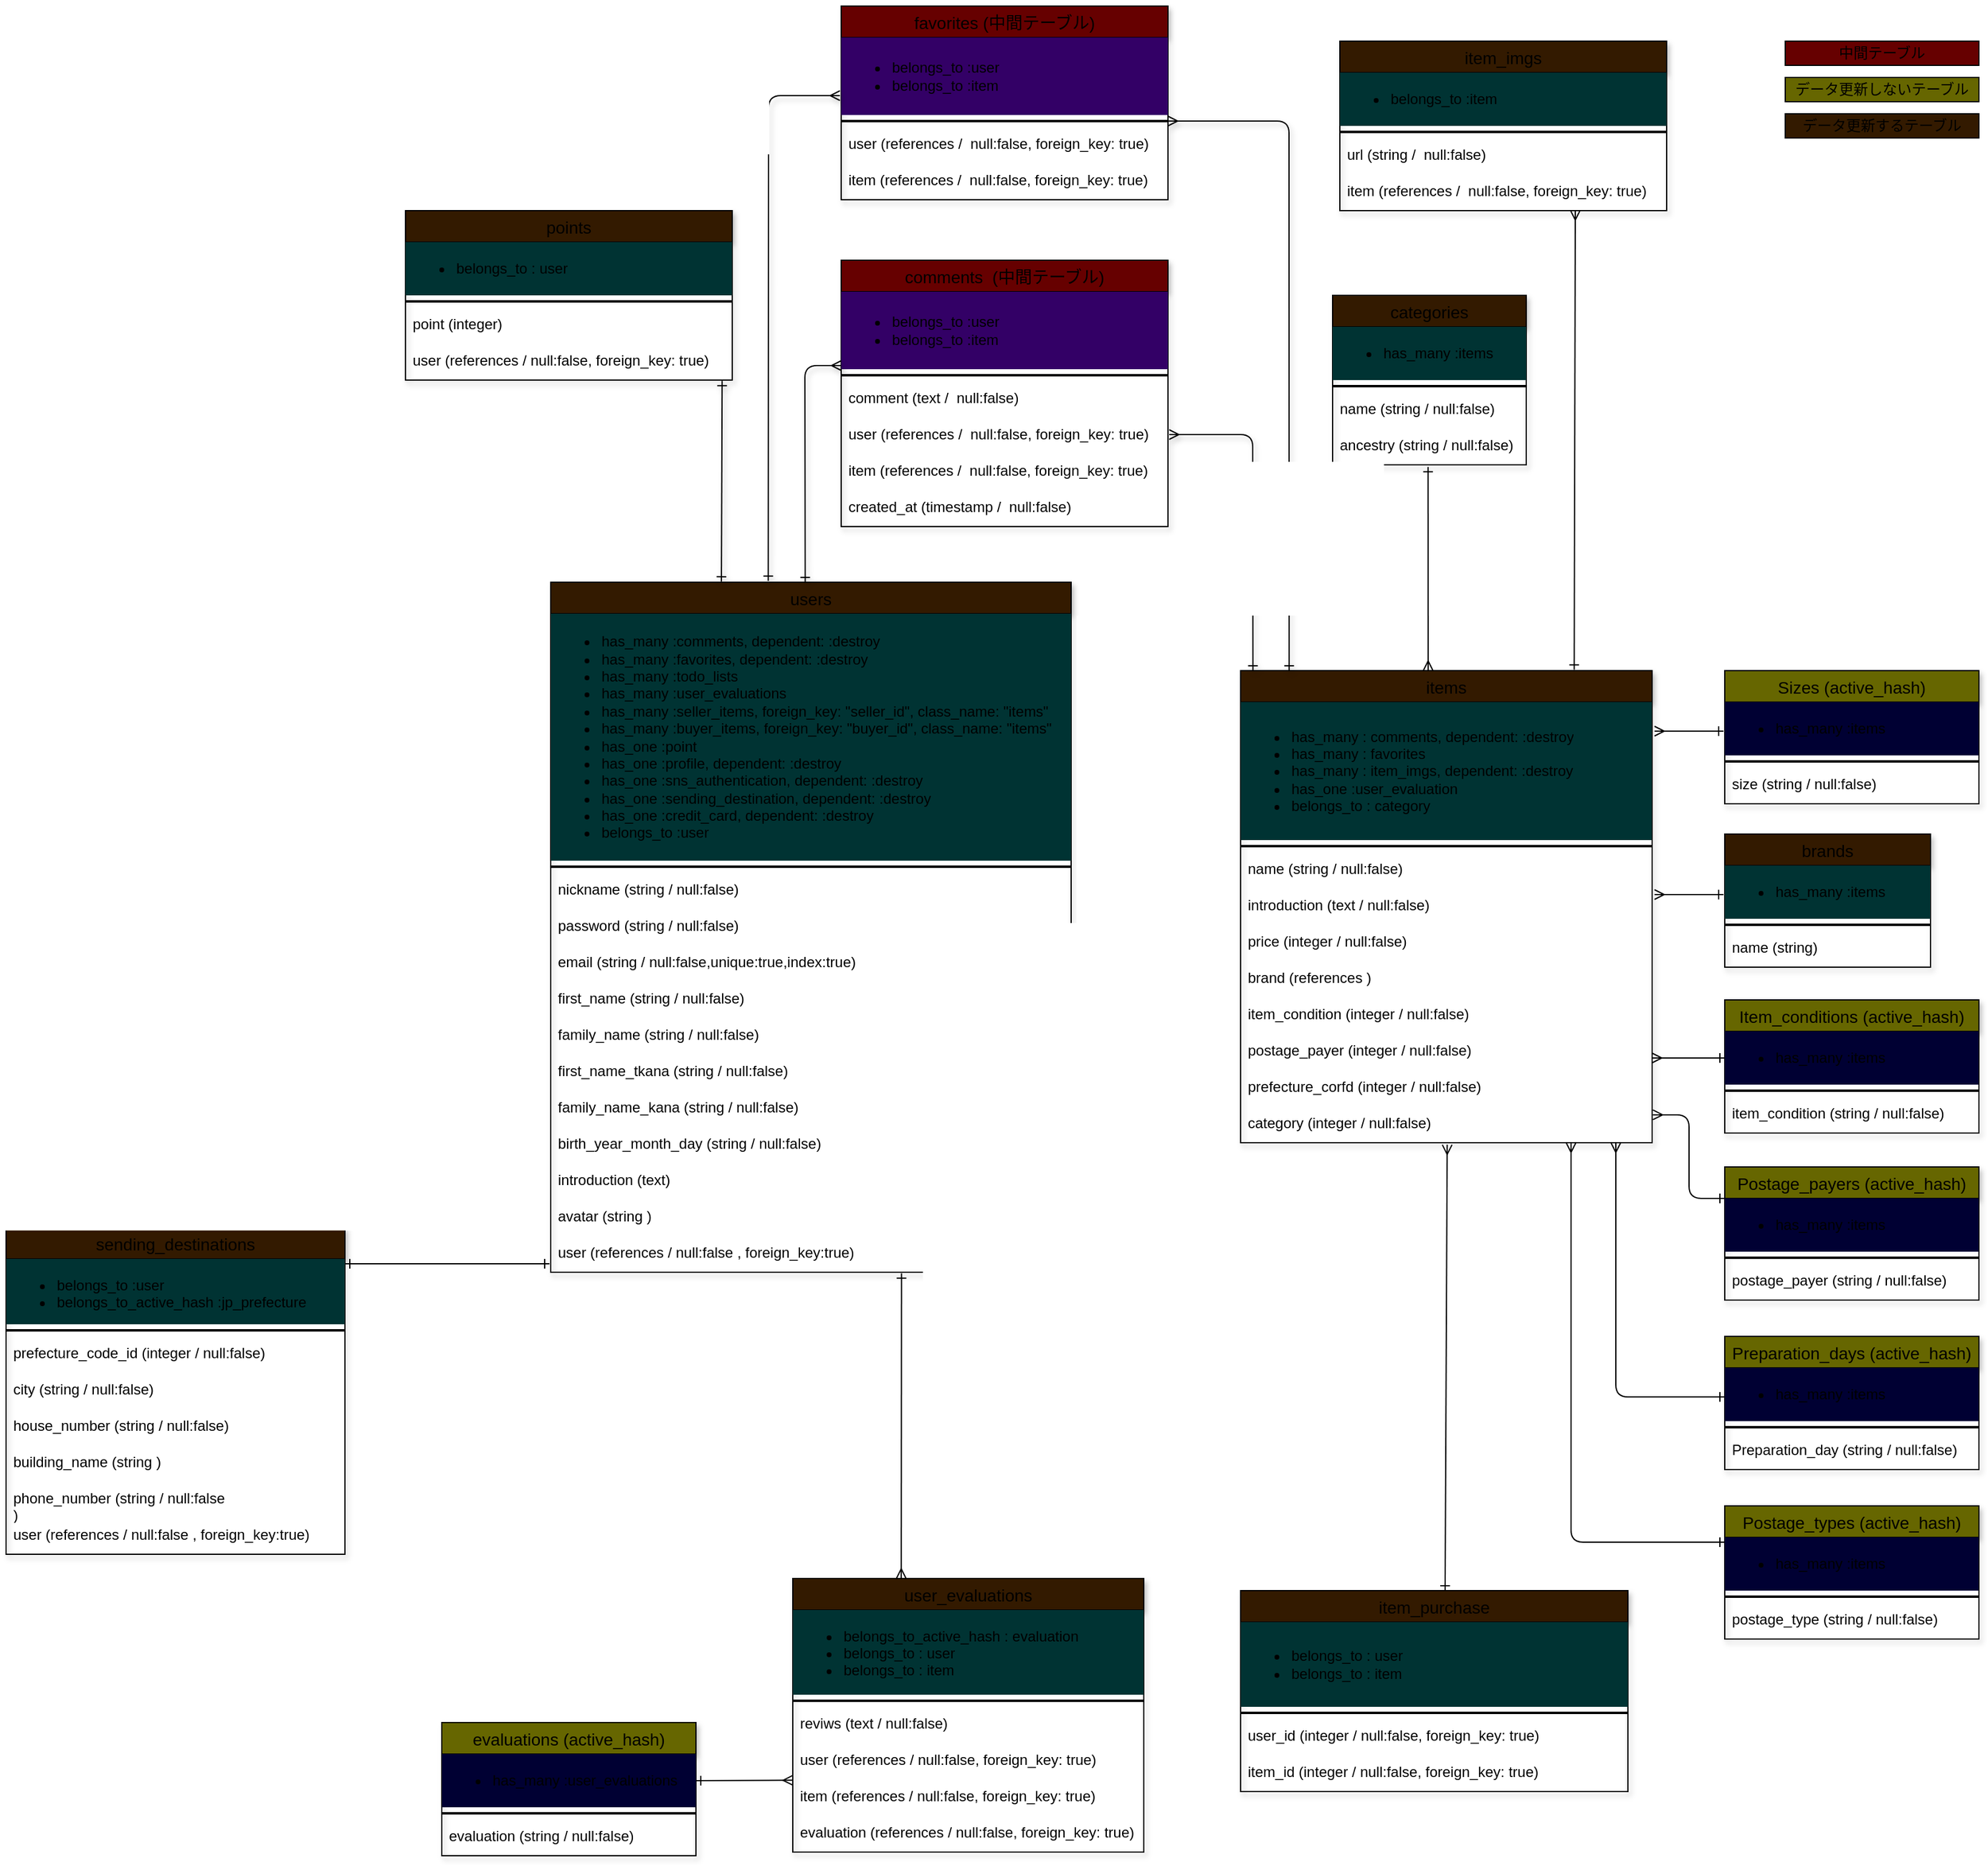 <mxfile version="13.6.5">
    <diagram id="ypBz1c1ffzM5y-je0Srr" name="ページ1">
        <mxGraphModel dx="1359" dy="3010" grid="1" gridSize="10" guides="1" tooltips="1" connect="1" arrows="0" fold="1" page="1" pageScale="1" pageWidth="827" pageHeight="1169" math="0" shadow="0">
            <root>
                <mxCell id="0"/>
                <mxCell id="1" parent="0"/>
                <mxCell id="211" value="items" style="swimlane;fontStyle=0;childLayout=stackLayout;horizontal=1;startSize=26;horizontalStack=0;resizeParent=1;resizeParentMax=0;resizeLast=0;collapsible=1;marginBottom=0;align=center;fontSize=14;shadow=1;fillColor=#331A00;" parent="1" vertex="1">
                    <mxGeometry x="200" y="-990" width="340" height="390" as="geometry">
                        <mxRectangle x="170" y="130" width="50" height="26" as="alternateBounds"/>
                    </mxGeometry>
                </mxCell>
                <mxCell id="212" value="&lt;ul&gt;&lt;li style=&quot;box-sizing: inherit ; margin: 0px ; padding-top: 0px ; padding-bottom: 0px&quot;&gt;has_many : comments, dependent: :destroy&lt;/li&gt;&lt;li style=&quot;box-sizing: inherit ; margin: 0px ; padding-top: 0px ; padding-bottom: 0px&quot;&gt;has_many : favorites&lt;/li&gt;&lt;li style=&quot;box-sizing: inherit ; margin: 0px ; padding-top: 0px ; padding-bottom: 0px&quot;&gt;has_many : item_imgs, dependent: :destroy&lt;/li&gt;&lt;li style=&quot;box-sizing: inherit ; margin: 0px ; padding-top: 0px ; padding-bottom: 0px&quot;&gt;has_one :user_evaluation&lt;/li&gt;&lt;li style=&quot;box-sizing: inherit ; margin: 0px ; padding-top: 0px ; padding-bottom: 0px&quot;&gt;belongs_to : category&lt;/li&gt;&lt;/ul&gt;" style="text;strokeColor=none;fillColor=#003333;html=1;whiteSpace=wrap;verticalAlign=middle;overflow=hidden;" parent="211" vertex="1">
                    <mxGeometry y="26" width="340" height="114" as="geometry"/>
                </mxCell>
                <mxCell id="213" value="" style="line;strokeWidth=2;html=1;" parent="211" vertex="1">
                    <mxGeometry y="140" width="340" height="10" as="geometry"/>
                </mxCell>
                <mxCell id="214" value="name (string / null:false)" style="text;strokeColor=none;fillColor=none;spacingLeft=4;spacingRight=4;overflow=hidden;rotatable=0;points=[[0,0.5],[1,0.5]];portConstraint=eastwest;fontSize=12;" parent="211" vertex="1">
                    <mxGeometry y="150" width="340" height="30" as="geometry"/>
                </mxCell>
                <mxCell id="215" value="introduction (text / null:false)" style="text;strokeColor=none;fillColor=none;spacingLeft=4;spacingRight=4;overflow=hidden;rotatable=0;points=[[0,0.5],[1,0.5]];portConstraint=eastwest;fontSize=12;" parent="211" vertex="1">
                    <mxGeometry y="180" width="340" height="30" as="geometry"/>
                </mxCell>
                <mxCell id="216" value="price (integer / null:false)" style="text;strokeColor=none;fillColor=none;spacingLeft=4;spacingRight=4;overflow=hidden;rotatable=0;points=[[0,0.5],[1,0.5]];portConstraint=eastwest;fontSize=12;" parent="211" vertex="1">
                    <mxGeometry y="210" width="340" height="30" as="geometry"/>
                </mxCell>
                <mxCell id="217" value="brand (references )" style="text;strokeColor=none;fillColor=none;spacingLeft=4;spacingRight=4;overflow=hidden;rotatable=0;points=[[0,0.5],[1,0.5]];portConstraint=eastwest;fontSize=12;" parent="211" vertex="1">
                    <mxGeometry y="240" width="340" height="30" as="geometry"/>
                </mxCell>
                <mxCell id="218" value="item_condition (integer / null:false)" style="text;strokeColor=none;fillColor=none;spacingLeft=4;spacingRight=4;overflow=hidden;rotatable=0;points=[[0,0.5],[1,0.5]];portConstraint=eastwest;fontSize=12;" parent="211" vertex="1">
                    <mxGeometry y="270" width="340" height="30" as="geometry"/>
                </mxCell>
                <mxCell id="219" style="edgeStyle=orthogonalEdgeStyle;rounded=0;orthogonalLoop=1;jettySize=auto;html=1;exitX=0.5;exitY=1;exitDx=0;exitDy=0;" parent="211" source="212" target="212" edge="1">
                    <mxGeometry relative="1" as="geometry"/>
                </mxCell>
                <mxCell id="220" value="postage_payer (integer / null:false)" style="text;strokeColor=none;fillColor=none;spacingLeft=4;spacingRight=4;overflow=hidden;rotatable=0;points=[[0,0.5],[1,0.5]];portConstraint=eastwest;fontSize=12;" parent="211" vertex="1">
                    <mxGeometry y="300" width="340" height="30" as="geometry"/>
                </mxCell>
                <mxCell id="221" value="prefecture_corfd (integer / null:false)" style="text;strokeColor=none;fillColor=none;spacingLeft=4;spacingRight=4;overflow=hidden;rotatable=0;points=[[0,0.5],[1,0.5]];portConstraint=eastwest;fontSize=12;" parent="211" vertex="1">
                    <mxGeometry y="330" width="340" height="30" as="geometry"/>
                </mxCell>
                <mxCell id="228" value="category (integer / null:false)" style="text;strokeColor=none;fillColor=none;spacingLeft=4;spacingRight=4;overflow=hidden;rotatable=0;points=[[0,0.5],[1,0.5]];portConstraint=eastwest;fontSize=12;" parent="211" vertex="1">
                    <mxGeometry y="360" width="340" height="30" as="geometry"/>
                </mxCell>
                <mxCell id="125" value="users" style="swimlane;fontStyle=0;childLayout=stackLayout;horizontal=1;startSize=26;horizontalStack=0;resizeParent=1;resizeParentMax=0;resizeLast=0;collapsible=1;marginBottom=0;align=center;fontSize=14;shadow=1;fillColor=#331A00;" parent="1" vertex="1">
                    <mxGeometry x="-370" y="-1063" width="430" height="570" as="geometry">
                        <mxRectangle x="170" y="130" width="50" height="26" as="alternateBounds"/>
                    </mxGeometry>
                </mxCell>
                <mxCell id="126" value="&lt;ul&gt;&lt;li style=&quot;box-sizing: inherit ; margin: 0px ; padding-top: 0px ; padding-bottom: 0px&quot;&gt;has_many :comments, dependent: :destroy&lt;/li&gt;&lt;li style=&quot;box-sizing: inherit ; margin: 0px ; padding-top: 0px ; padding-bottom: 0px&quot;&gt;has_many :favorites, dependent: :destroy&lt;/li&gt;&lt;li style=&quot;box-sizing: inherit ; margin: 0px ; padding-top: 0px ; padding-bottom: 0px&quot;&gt;has_many :todo_lists&lt;/li&gt;&lt;li style=&quot;box-sizing: inherit ; margin: 0px ; padding-top: 0px ; padding-bottom: 0px&quot;&gt;has_many :user_evaluations&lt;/li&gt;&lt;li style=&quot;box-sizing: inherit ; margin: 0px ; padding-top: 0px ; padding-bottom: 0px&quot;&gt;has_many :seller_items, foreign_key: &quot;seller_id&quot;, class_name: &quot;items&quot;&lt;/li&gt;&lt;li style=&quot;box-sizing: inherit ; margin: 0px ; padding-top: 0px ; padding-bottom: 0px&quot;&gt;has_many :buyer_items, foreign_key: &quot;buyer_id&quot;, class_name: &quot;items&quot;&lt;/li&gt;&lt;li style=&quot;box-sizing: inherit ; margin: 0px ; padding-top: 0px ; padding-bottom: 0px&quot;&gt;has_one :point&lt;/li&gt;&lt;li style=&quot;box-sizing: inherit ; margin: 0px ; padding-top: 0px ; padding-bottom: 0px&quot;&gt;has_one :profile, dependent: :destroy&lt;/li&gt;&lt;li style=&quot;box-sizing: inherit ; margin: 0px ; padding-top: 0px ; padding-bottom: 0px&quot;&gt;has_one :sns_authentication, dependent: :destroy&lt;/li&gt;&lt;li style=&quot;box-sizing: inherit ; margin: 0px ; padding-top: 0px ; padding-bottom: 0px&quot;&gt;has_one :sending_destination, dependent: :destroy&lt;/li&gt;&lt;li style=&quot;box-sizing: inherit ; margin: 0px ; padding-top: 0px ; padding-bottom: 0px&quot;&gt;has_one :credit_card, dependent: :destroy&lt;/li&gt;&lt;li style=&quot;padding-top: 0px ; padding-bottom: 0px ; box-sizing: inherit ; margin: 0px&quot;&gt;belongs_to :user&lt;/li&gt;&lt;/ul&gt;" style="text;strokeColor=none;fillColor=#003333;html=1;whiteSpace=wrap;verticalAlign=middle;overflow=hidden;" parent="125" vertex="1">
                    <mxGeometry y="26" width="430" height="204" as="geometry"/>
                </mxCell>
                <mxCell id="127" value="" style="line;strokeWidth=2;html=1;" parent="125" vertex="1">
                    <mxGeometry y="230" width="430" height="10" as="geometry"/>
                </mxCell>
                <mxCell id="128" value="nickname (string / null:false)" style="text;strokeColor=none;fillColor=none;spacingLeft=4;spacingRight=4;overflow=hidden;rotatable=0;points=[[0,0.5],[1,0.5]];portConstraint=eastwest;fontSize=12;" parent="125" vertex="1">
                    <mxGeometry y="240" width="430" height="30" as="geometry"/>
                </mxCell>
                <mxCell id="129" value="password (string / null:false)" style="text;strokeColor=none;fillColor=none;spacingLeft=4;spacingRight=4;overflow=hidden;rotatable=0;points=[[0,0.5],[1,0.5]];portConstraint=eastwest;fontSize=12;" parent="125" vertex="1">
                    <mxGeometry y="270" width="430" height="30" as="geometry"/>
                </mxCell>
                <mxCell id="130" value="email (string / null:false,unique:true,index:true)" style="text;strokeColor=none;fillColor=none;spacingLeft=4;spacingRight=4;overflow=hidden;rotatable=0;points=[[0,0.5],[1,0.5]];portConstraint=eastwest;fontSize=12;" parent="125" vertex="1">
                    <mxGeometry y="300" width="430" height="30" as="geometry"/>
                </mxCell>
                <mxCell id="138" style="edgeStyle=orthogonalEdgeStyle;rounded=0;orthogonalLoop=1;jettySize=auto;html=1;exitX=0.5;exitY=1;exitDx=0;exitDy=0;" parent="125" source="126" target="126" edge="1">
                    <mxGeometry relative="1" as="geometry"/>
                </mxCell>
                <mxCell id="142" value="first_name (string / null:false)" style="text;strokeColor=none;fillColor=none;spacingLeft=4;spacingRight=4;overflow=hidden;rotatable=0;points=[[0,0.5],[1,0.5]];portConstraint=eastwest;fontSize=12;" parent="125" vertex="1">
                    <mxGeometry y="330" width="430" height="30" as="geometry"/>
                </mxCell>
                <mxCell id="143" value="family_name (string / null:false)" style="text;strokeColor=none;fillColor=none;spacingLeft=4;spacingRight=4;overflow=hidden;rotatable=0;points=[[0,0.5],[1,0.5]];portConstraint=eastwest;fontSize=12;" parent="125" vertex="1">
                    <mxGeometry y="360" width="430" height="30" as="geometry"/>
                </mxCell>
                <mxCell id="173" value="first_name_tkana (string / null:false)" style="text;strokeColor=none;fillColor=none;spacingLeft=4;spacingRight=4;overflow=hidden;rotatable=0;points=[[0,0.5],[1,0.5]];portConstraint=eastwest;fontSize=12;" parent="125" vertex="1">
                    <mxGeometry y="390" width="430" height="30" as="geometry"/>
                </mxCell>
                <mxCell id="174" value="family_name_kana (string / null:false)" style="text;strokeColor=none;fillColor=none;spacingLeft=4;spacingRight=4;overflow=hidden;rotatable=0;points=[[0,0.5],[1,0.5]];portConstraint=eastwest;fontSize=12;" parent="125" vertex="1">
                    <mxGeometry y="420" width="430" height="30" as="geometry"/>
                </mxCell>
                <mxCell id="144" value="birth_year_month_day (string / null:false)" style="text;strokeColor=none;fillColor=none;spacingLeft=4;spacingRight=4;overflow=hidden;rotatable=0;points=[[0,0.5],[1,0.5]];portConstraint=eastwest;fontSize=12;" parent="125" vertex="1">
                    <mxGeometry y="450" width="430" height="30" as="geometry"/>
                </mxCell>
                <mxCell id="148" value="introduction (text)" style="text;strokeColor=none;fillColor=none;spacingLeft=4;spacingRight=4;overflow=hidden;rotatable=0;points=[[0,0.5],[1,0.5]];portConstraint=eastwest;fontSize=12;" parent="125" vertex="1">
                    <mxGeometry y="480" width="430" height="30" as="geometry"/>
                </mxCell>
                <mxCell id="149" value="avatar (string )" style="text;strokeColor=none;fillColor=none;spacingLeft=4;spacingRight=4;overflow=hidden;rotatable=0;points=[[0,0.5],[1,0.5]];portConstraint=eastwest;fontSize=12;" parent="125" vertex="1">
                    <mxGeometry y="510" width="430" height="30" as="geometry"/>
                </mxCell>
                <mxCell id="150" value="user (references / null:false , foreign_key:true)" style="text;strokeColor=none;fillColor=none;spacingLeft=4;spacingRight=4;overflow=hidden;rotatable=0;points=[[0,0.5],[1,0.5]];portConstraint=eastwest;fontSize=12;" parent="125" vertex="1">
                    <mxGeometry y="540" width="430" height="30" as="geometry"/>
                </mxCell>
                <mxCell id="320" value="中間テーブル" style="whiteSpace=wrap;html=1;align=center;fillColor=#660000;" parent="1" vertex="1">
                    <mxGeometry x="650" y="-1510" width="160" height="20" as="geometry"/>
                </mxCell>
                <mxCell id="321" value="データ更新しないテーブル" style="whiteSpace=wrap;html=1;align=center;fillColor=#666600;" parent="1" vertex="1">
                    <mxGeometry x="650" y="-1480" width="160" height="20" as="geometry"/>
                </mxCell>
                <mxCell id="322" value="データ更新するテーブル" style="whiteSpace=wrap;html=1;align=center;fillColor=#331A00;" parent="1" vertex="1">
                    <mxGeometry x="650" y="-1450" width="160" height="20" as="geometry"/>
                </mxCell>
                <mxCell id="283" value="Sizes (active_hash)" style="swimlane;fontStyle=0;childLayout=stackLayout;horizontal=1;startSize=26;horizontalStack=0;resizeParent=1;resizeParentMax=0;resizeLast=0;collapsible=1;marginBottom=0;align=center;fontSize=14;shadow=1;fillColor=#666600;" parent="1" vertex="1">
                    <mxGeometry x="600" y="-990" width="210" height="110" as="geometry">
                        <mxRectangle x="170" y="130" width="50" height="26" as="alternateBounds"/>
                    </mxGeometry>
                </mxCell>
                <mxCell id="284" value="&lt;ul&gt;&lt;li style=&quot;box-sizing: inherit ; margin: 0px ; padding-top: 0px ; padding-bottom: 0px&quot;&gt;has_many :items&lt;/li&gt;&lt;/ul&gt;" style="text;strokeColor=none;fillColor=#000033;html=1;whiteSpace=wrap;verticalAlign=middle;overflow=hidden;" parent="283" vertex="1">
                    <mxGeometry y="26" width="210" height="44" as="geometry"/>
                </mxCell>
                <mxCell id="285" value="" style="line;strokeWidth=2;html=1;" parent="283" vertex="1">
                    <mxGeometry y="70" width="210" height="10" as="geometry"/>
                </mxCell>
                <mxCell id="286" value="size (string / null:false)" style="text;strokeColor=none;fillColor=none;spacingLeft=4;spacingRight=4;overflow=hidden;rotatable=0;points=[[0,0.5],[1,0.5]];portConstraint=eastwest;fontSize=12;" parent="283" vertex="1">
                    <mxGeometry y="80" width="210" height="30" as="geometry"/>
                </mxCell>
                <mxCell id="287" style="edgeStyle=orthogonalEdgeStyle;rounded=0;orthogonalLoop=1;jettySize=auto;html=1;exitX=0.5;exitY=1;exitDx=0;exitDy=0;" parent="283" source="284" target="284" edge="1">
                    <mxGeometry relative="1" as="geometry"/>
                </mxCell>
                <mxCell id="233" value="brands" style="swimlane;fontStyle=0;childLayout=stackLayout;horizontal=1;startSize=26;horizontalStack=0;resizeParent=1;resizeParentMax=0;resizeLast=0;collapsible=1;marginBottom=0;align=center;fontSize=14;shadow=1;fillColor=#331A00;" parent="1" vertex="1">
                    <mxGeometry x="600" y="-855" width="170" height="110" as="geometry">
                        <mxRectangle x="170" y="130" width="50" height="26" as="alternateBounds"/>
                    </mxGeometry>
                </mxCell>
                <mxCell id="234" value="&lt;ul&gt;&lt;li style=&quot;box-sizing: inherit ; margin: 0px ; padding-top: 0px ; padding-bottom: 0px&quot;&gt;has_many :items&lt;/li&gt;&lt;/ul&gt;" style="text;strokeColor=none;fillColor=#003333;html=1;whiteSpace=wrap;verticalAlign=middle;overflow=hidden;" parent="233" vertex="1">
                    <mxGeometry y="26" width="170" height="44" as="geometry"/>
                </mxCell>
                <mxCell id="235" value="" style="line;strokeWidth=2;html=1;" parent="233" vertex="1">
                    <mxGeometry y="70" width="170" height="10" as="geometry"/>
                </mxCell>
                <mxCell id="236" value="name (string)" style="text;strokeColor=none;fillColor=none;spacingLeft=4;spacingRight=4;overflow=hidden;rotatable=0;points=[[0,0.5],[1,0.5]];portConstraint=eastwest;fontSize=12;" parent="233" vertex="1">
                    <mxGeometry y="80" width="170" height="30" as="geometry"/>
                </mxCell>
                <mxCell id="237" style="edgeStyle=orthogonalEdgeStyle;rounded=0;orthogonalLoop=1;jettySize=auto;html=1;exitX=0.5;exitY=1;exitDx=0;exitDy=0;" parent="233" source="234" target="234" edge="1">
                    <mxGeometry relative="1" as="geometry"/>
                </mxCell>
                <mxCell id="288" value="Item_conditions (active_hash)" style="swimlane;fontStyle=0;childLayout=stackLayout;horizontal=1;startSize=26;horizontalStack=0;resizeParent=1;resizeParentMax=0;resizeLast=0;collapsible=1;marginBottom=0;align=center;fontSize=14;shadow=1;fillColor=#666600;" parent="1" vertex="1">
                    <mxGeometry x="600" y="-718" width="210" height="110" as="geometry">
                        <mxRectangle x="170" y="130" width="50" height="26" as="alternateBounds"/>
                    </mxGeometry>
                </mxCell>
                <mxCell id="289" value="&lt;ul&gt;&lt;li style=&quot;box-sizing: inherit ; margin: 0px ; padding-top: 0px ; padding-bottom: 0px&quot;&gt;has_many :items&lt;/li&gt;&lt;/ul&gt;" style="text;strokeColor=none;fillColor=#000033;html=1;whiteSpace=wrap;verticalAlign=middle;overflow=hidden;" parent="288" vertex="1">
                    <mxGeometry y="26" width="210" height="44" as="geometry"/>
                </mxCell>
                <mxCell id="290" value="" style="line;strokeWidth=2;html=1;" parent="288" vertex="1">
                    <mxGeometry y="70" width="210" height="10" as="geometry"/>
                </mxCell>
                <mxCell id="291" value="item_condition (string / null:false)" style="text;strokeColor=none;fillColor=none;spacingLeft=4;spacingRight=4;overflow=hidden;rotatable=0;points=[[0,0.5],[1,0.5]];portConstraint=eastwest;fontSize=12;" parent="288" vertex="1">
                    <mxGeometry y="80" width="210" height="30" as="geometry"/>
                </mxCell>
                <mxCell id="292" style="edgeStyle=orthogonalEdgeStyle;rounded=0;orthogonalLoop=1;jettySize=auto;html=1;exitX=0.5;exitY=1;exitDx=0;exitDy=0;" parent="288" source="289" target="289" edge="1">
                    <mxGeometry relative="1" as="geometry"/>
                </mxCell>
                <mxCell id="293" value="Postage_payers (active_hash)" style="swimlane;fontStyle=0;childLayout=stackLayout;horizontal=1;startSize=26;horizontalStack=0;resizeParent=1;resizeParentMax=0;resizeLast=0;collapsible=1;marginBottom=0;align=center;fontSize=14;shadow=1;fillColor=#666600;" parent="1" vertex="1">
                    <mxGeometry x="600" y="-580" width="210" height="110" as="geometry">
                        <mxRectangle x="170" y="130" width="50" height="26" as="alternateBounds"/>
                    </mxGeometry>
                </mxCell>
                <mxCell id="294" value="&lt;ul&gt;&lt;li style=&quot;box-sizing: inherit ; margin: 0px ; padding-top: 0px ; padding-bottom: 0px&quot;&gt;has_many :items&lt;/li&gt;&lt;/ul&gt;" style="text;strokeColor=none;fillColor=#000033;html=1;whiteSpace=wrap;verticalAlign=middle;overflow=hidden;" parent="293" vertex="1">
                    <mxGeometry y="26" width="210" height="44" as="geometry"/>
                </mxCell>
                <mxCell id="295" value="" style="line;strokeWidth=2;html=1;" parent="293" vertex="1">
                    <mxGeometry y="70" width="210" height="10" as="geometry"/>
                </mxCell>
                <mxCell id="296" value="postage_payer (string / null:false)" style="text;strokeColor=none;fillColor=none;spacingLeft=4;spacingRight=4;overflow=hidden;rotatable=0;points=[[0,0.5],[1,0.5]];portConstraint=eastwest;fontSize=12;" parent="293" vertex="1">
                    <mxGeometry y="80" width="210" height="30" as="geometry"/>
                </mxCell>
                <mxCell id="297" style="edgeStyle=orthogonalEdgeStyle;rounded=0;orthogonalLoop=1;jettySize=auto;html=1;exitX=0.5;exitY=1;exitDx=0;exitDy=0;" parent="293" source="294" target="294" edge="1">
                    <mxGeometry relative="1" as="geometry"/>
                </mxCell>
                <mxCell id="298" value="Preparation_days (active_hash)" style="swimlane;fontStyle=0;childLayout=stackLayout;horizontal=1;startSize=26;horizontalStack=0;resizeParent=1;resizeParentMax=0;resizeLast=0;collapsible=1;marginBottom=0;align=center;fontSize=14;shadow=1;fillColor=#666600;" parent="1" vertex="1">
                    <mxGeometry x="600" y="-440" width="210" height="110" as="geometry">
                        <mxRectangle x="170" y="130" width="50" height="26" as="alternateBounds"/>
                    </mxGeometry>
                </mxCell>
                <mxCell id="299" value="&lt;ul&gt;&lt;li style=&quot;box-sizing: inherit ; margin: 0px ; padding-top: 0px ; padding-bottom: 0px&quot;&gt;has_many :items&lt;/li&gt;&lt;/ul&gt;" style="text;strokeColor=none;fillColor=#000033;html=1;whiteSpace=wrap;verticalAlign=middle;overflow=hidden;" parent="298" vertex="1">
                    <mxGeometry y="26" width="210" height="44" as="geometry"/>
                </mxCell>
                <mxCell id="300" value="" style="line;strokeWidth=2;html=1;" parent="298" vertex="1">
                    <mxGeometry y="70" width="210" height="10" as="geometry"/>
                </mxCell>
                <mxCell id="301" value="Preparation_day (string / null:false)" style="text;strokeColor=none;fillColor=none;spacingLeft=4;spacingRight=4;overflow=hidden;rotatable=0;points=[[0,0.5],[1,0.5]];portConstraint=eastwest;fontSize=12;" parent="298" vertex="1">
                    <mxGeometry y="80" width="210" height="30" as="geometry"/>
                </mxCell>
                <mxCell id="302" style="edgeStyle=orthogonalEdgeStyle;rounded=0;orthogonalLoop=1;jettySize=auto;html=1;exitX=0.5;exitY=1;exitDx=0;exitDy=0;" parent="298" source="299" target="299" edge="1">
                    <mxGeometry relative="1" as="geometry"/>
                </mxCell>
                <mxCell id="323" value="Postage_types (active_hash)" style="swimlane;fontStyle=0;childLayout=stackLayout;horizontal=1;startSize=26;horizontalStack=0;resizeParent=1;resizeParentMax=0;resizeLast=0;collapsible=1;marginBottom=0;align=center;fontSize=14;shadow=1;fillColor=#666600;" parent="1" vertex="1">
                    <mxGeometry x="600" y="-300" width="210" height="110" as="geometry">
                        <mxRectangle x="170" y="130" width="50" height="26" as="alternateBounds"/>
                    </mxGeometry>
                </mxCell>
                <mxCell id="324" value="&lt;ul&gt;&lt;li style=&quot;box-sizing: inherit ; margin: 0px ; padding-top: 0px ; padding-bottom: 0px&quot;&gt;has_many :items&lt;/li&gt;&lt;/ul&gt;" style="text;strokeColor=none;fillColor=#000033;html=1;whiteSpace=wrap;verticalAlign=middle;overflow=hidden;" parent="323" vertex="1">
                    <mxGeometry y="26" width="210" height="44" as="geometry"/>
                </mxCell>
                <mxCell id="325" value="" style="line;strokeWidth=2;html=1;" parent="323" vertex="1">
                    <mxGeometry y="70" width="210" height="10" as="geometry"/>
                </mxCell>
                <mxCell id="326" value="postage_type (string / null:false)" style="text;strokeColor=none;fillColor=none;spacingLeft=4;spacingRight=4;overflow=hidden;rotatable=0;points=[[0,0.5],[1,0.5]];portConstraint=eastwest;fontSize=12;" parent="323" vertex="1">
                    <mxGeometry y="80" width="210" height="30" as="geometry"/>
                </mxCell>
                <mxCell id="327" style="edgeStyle=orthogonalEdgeStyle;rounded=0;orthogonalLoop=1;jettySize=auto;html=1;exitX=0.5;exitY=1;exitDx=0;exitDy=0;" parent="323" source="324" target="324" edge="1">
                    <mxGeometry relative="1" as="geometry"/>
                </mxCell>
                <mxCell id="239" value="item_imgs" style="swimlane;fontStyle=0;childLayout=stackLayout;horizontal=1;startSize=26;horizontalStack=0;resizeParent=1;resizeParentMax=0;resizeLast=0;collapsible=1;marginBottom=0;align=center;fontSize=14;shadow=1;fillColor=#331A00;" parent="1" vertex="1">
                    <mxGeometry x="282" y="-1510" width="270" height="140" as="geometry">
                        <mxRectangle x="170" y="130" width="50" height="26" as="alternateBounds"/>
                    </mxGeometry>
                </mxCell>
                <mxCell id="240" value="&lt;ul&gt;&lt;li style=&quot;box-sizing: inherit ; margin: 0px ; padding-top: 0px ; padding-bottom: 0px&quot;&gt;belongs_to :item&lt;/li&gt;&lt;/ul&gt;" style="text;strokeColor=none;fillColor=#003333;html=1;whiteSpace=wrap;verticalAlign=middle;overflow=hidden;" parent="239" vertex="1">
                    <mxGeometry y="26" width="270" height="44" as="geometry"/>
                </mxCell>
                <mxCell id="241" value="" style="line;strokeWidth=2;html=1;" parent="239" vertex="1">
                    <mxGeometry y="70" width="270" height="10" as="geometry"/>
                </mxCell>
                <mxCell id="242" value="url (string /  null:false)" style="text;strokeColor=none;fillColor=none;spacingLeft=4;spacingRight=4;overflow=hidden;rotatable=0;points=[[0,0.5],[1,0.5]];portConstraint=eastwest;fontSize=12;" parent="239" vertex="1">
                    <mxGeometry y="80" width="270" height="30" as="geometry"/>
                </mxCell>
                <mxCell id="243" style="edgeStyle=orthogonalEdgeStyle;rounded=0;orthogonalLoop=1;jettySize=auto;html=1;exitX=0.5;exitY=1;exitDx=0;exitDy=0;" parent="239" source="240" target="240" edge="1">
                    <mxGeometry relative="1" as="geometry"/>
                </mxCell>
                <mxCell id="244" value="item (references /  null:false, foreign_key: true)" style="text;strokeColor=none;fillColor=none;spacingLeft=4;spacingRight=4;overflow=hidden;rotatable=0;points=[[0,0.5],[1,0.5]];portConstraint=eastwest;fontSize=12;" parent="239" vertex="1">
                    <mxGeometry y="110" width="270" height="30" as="geometry"/>
                </mxCell>
                <mxCell id="259" value="categories" style="swimlane;fontStyle=0;childLayout=stackLayout;horizontal=1;startSize=26;horizontalStack=0;resizeParent=1;resizeParentMax=0;resizeLast=0;collapsible=1;marginBottom=0;align=center;fontSize=14;shadow=1;fillColor=#331A00;" parent="1" vertex="1">
                    <mxGeometry x="276" y="-1300" width="160" height="140" as="geometry">
                        <mxRectangle x="170" y="130" width="50" height="26" as="alternateBounds"/>
                    </mxGeometry>
                </mxCell>
                <mxCell id="260" value="&lt;ul&gt;&lt;li style=&quot;box-sizing: inherit ; margin: 0px ; padding-top: 0px ; padding-bottom: 0px&quot;&gt;has_many :items&lt;/li&gt;&lt;/ul&gt;" style="text;strokeColor=none;fillColor=#003333;html=1;whiteSpace=wrap;verticalAlign=middle;overflow=hidden;" parent="259" vertex="1">
                    <mxGeometry y="26" width="160" height="44" as="geometry"/>
                </mxCell>
                <mxCell id="261" value="" style="line;strokeWidth=2;html=1;" parent="259" vertex="1">
                    <mxGeometry y="70" width="160" height="10" as="geometry"/>
                </mxCell>
                <mxCell id="262" value="name (string / null:false)" style="text;strokeColor=none;fillColor=none;spacingLeft=4;spacingRight=4;overflow=hidden;rotatable=0;points=[[0,0.5],[1,0.5]];portConstraint=eastwest;fontSize=12;" parent="259" vertex="1">
                    <mxGeometry y="80" width="160" height="30" as="geometry"/>
                </mxCell>
                <mxCell id="264" value="ancestry (string / null:false)" style="text;strokeColor=none;fillColor=none;spacingLeft=4;spacingRight=4;overflow=hidden;rotatable=0;points=[[0,0.5],[1,0.5]];portConstraint=eastwest;fontSize=12;" parent="259" vertex="1">
                    <mxGeometry y="110" width="160" height="30" as="geometry"/>
                </mxCell>
                <mxCell id="245" value="favorites (中間テーブル)" style="swimlane;fontStyle=0;childLayout=stackLayout;horizontal=1;startSize=26;horizontalStack=0;resizeParent=1;resizeParentMax=0;resizeLast=0;collapsible=1;marginBottom=0;align=center;fontSize=14;shadow=1;fillColor=#660000;" parent="1" vertex="1">
                    <mxGeometry x="-130" y="-1539" width="270" height="160" as="geometry">
                        <mxRectangle x="170" y="130" width="50" height="26" as="alternateBounds"/>
                    </mxGeometry>
                </mxCell>
                <mxCell id="246" value="&lt;ul&gt;&lt;li style=&quot;box-sizing: inherit ; margin: 0px ; padding-top: 0px ; padding-bottom: 0px&quot;&gt;belongs_to :user&lt;/li&gt;&lt;li style=&quot;padding-top: 0px ; padding-bottom: 0px ; box-sizing: inherit ; margin: 0px&quot;&gt;&lt;span&gt;belongs_to :item&lt;/span&gt;&lt;/li&gt;&lt;/ul&gt;" style="text;strokeColor=none;fillColor=#330066;html=1;whiteSpace=wrap;verticalAlign=middle;overflow=hidden;" parent="245" vertex="1">
                    <mxGeometry y="26" width="270" height="64" as="geometry"/>
                </mxCell>
                <mxCell id="247" value="" style="line;strokeWidth=2;html=1;" parent="245" vertex="1">
                    <mxGeometry y="90" width="270" height="10" as="geometry"/>
                </mxCell>
                <mxCell id="248" value="user (references /  null:false, foreign_key: true)" style="text;strokeColor=none;fillColor=none;spacingLeft=4;spacingRight=4;overflow=hidden;rotatable=0;points=[[0,0.5],[1,0.5]];portConstraint=eastwest;fontSize=12;" parent="245" vertex="1">
                    <mxGeometry y="100" width="270" height="30" as="geometry"/>
                </mxCell>
                <mxCell id="249" style="edgeStyle=orthogonalEdgeStyle;rounded=0;orthogonalLoop=1;jettySize=auto;html=1;exitX=0.5;exitY=1;exitDx=0;exitDy=0;" parent="245" edge="1">
                    <mxGeometry relative="1" as="geometry">
                        <mxPoint x="135" y="67.0" as="sourcePoint"/>
                        <mxPoint x="135" y="67.0" as="targetPoint"/>
                    </mxGeometry>
                </mxCell>
                <mxCell id="250" value="item (references /  null:false, foreign_key: true)" style="text;strokeColor=none;fillColor=none;spacingLeft=4;spacingRight=4;overflow=hidden;rotatable=0;points=[[0,0.5],[1,0.5]];portConstraint=eastwest;fontSize=12;" parent="245" vertex="1">
                    <mxGeometry y="130" width="270" height="30" as="geometry"/>
                </mxCell>
                <mxCell id="251" value="comments  (中間テーブル)" style="swimlane;fontStyle=0;childLayout=stackLayout;horizontal=1;startSize=26;horizontalStack=0;resizeParent=1;resizeParentMax=0;resizeLast=0;collapsible=1;marginBottom=0;align=center;fontSize=14;shadow=1;fillColor=#660000;" parent="1" vertex="1">
                    <mxGeometry x="-130" y="-1329" width="270" height="220" as="geometry">
                        <mxRectangle x="170" y="130" width="50" height="26" as="alternateBounds"/>
                    </mxGeometry>
                </mxCell>
                <mxCell id="252" value="&lt;ul&gt;&lt;li style=&quot;box-sizing: inherit ; margin: 0px ; padding-top: 0px ; padding-bottom: 0px&quot;&gt;belongs_to :user&lt;/li&gt;&lt;li style=&quot;padding-top: 0px ; padding-bottom: 0px ; box-sizing: inherit ; margin: 0px&quot;&gt;&lt;span&gt;belongs_to :item&lt;/span&gt;&lt;/li&gt;&lt;/ul&gt;" style="text;strokeColor=none;fillColor=#330066;html=1;whiteSpace=wrap;verticalAlign=middle;overflow=hidden;" parent="251" vertex="1">
                    <mxGeometry y="26" width="270" height="64" as="geometry"/>
                </mxCell>
                <mxCell id="253" value="" style="line;strokeWidth=2;html=1;" parent="251" vertex="1">
                    <mxGeometry y="90" width="270" height="10" as="geometry"/>
                </mxCell>
                <mxCell id="254" value="comment (text /  null:false)" style="text;strokeColor=none;fillColor=none;spacingLeft=4;spacingRight=4;overflow=hidden;rotatable=0;points=[[0,0.5],[1,0.5]];portConstraint=eastwest;fontSize=12;" parent="251" vertex="1">
                    <mxGeometry y="100" width="270" height="30" as="geometry"/>
                </mxCell>
                <mxCell id="255" style="edgeStyle=orthogonalEdgeStyle;rounded=0;orthogonalLoop=1;jettySize=auto;html=1;exitX=0.5;exitY=1;exitDx=0;exitDy=0;" parent="251" edge="1">
                    <mxGeometry relative="1" as="geometry">
                        <mxPoint x="135" y="67.0" as="sourcePoint"/>
                        <mxPoint x="135" y="67.0" as="targetPoint"/>
                    </mxGeometry>
                </mxCell>
                <mxCell id="256" value="user (references /  null:false, foreign_key: true)" style="text;strokeColor=none;fillColor=none;spacingLeft=4;spacingRight=4;overflow=hidden;rotatable=0;points=[[0,0.5],[1,0.5]];portConstraint=eastwest;fontSize=12;" parent="251" vertex="1">
                    <mxGeometry y="130" width="270" height="30" as="geometry"/>
                </mxCell>
                <mxCell id="257" value="item (references /  null:false, foreign_key: true)" style="text;strokeColor=none;fillColor=none;spacingLeft=4;spacingRight=4;overflow=hidden;rotatable=0;points=[[0,0.5],[1,0.5]];portConstraint=eastwest;fontSize=12;" parent="251" vertex="1">
                    <mxGeometry y="160" width="270" height="30" as="geometry"/>
                </mxCell>
                <mxCell id="258" value="created_at (timestamp /  null:false)" style="text;strokeColor=none;fillColor=none;spacingLeft=4;spacingRight=4;overflow=hidden;rotatable=0;points=[[0,0.5],[1,0.5]];portConstraint=eastwest;fontSize=12;" parent="251" vertex="1">
                    <mxGeometry y="190" width="270" height="30" as="geometry"/>
                </mxCell>
                <mxCell id="422" value="" style="edgeStyle=elbowEdgeStyle;elbow=horizontal;endArrow=ERone;html=1;shadow=0;fontSize=12;entryX=0;entryY=0.75;entryDx=0;entryDy=0;endFill=0;startArrow=ERmany;startFill=0;" parent="1" edge="1">
                    <mxGeometry width="50" height="50" relative="1" as="geometry">
                        <mxPoint x="542" y="-940" as="sourcePoint"/>
                        <mxPoint x="599" y="-940.0" as="targetPoint"/>
                    </mxGeometry>
                </mxCell>
                <mxCell id="423" value="" style="edgeStyle=elbowEdgeStyle;elbow=horizontal;endArrow=ERone;html=1;shadow=0;fontSize=12;entryX=0;entryY=0.75;entryDx=0;entryDy=0;endFill=0;startArrow=ERmany;startFill=0;" parent="1" edge="1">
                    <mxGeometry width="50" height="50" relative="1" as="geometry">
                        <mxPoint x="542" y="-805" as="sourcePoint"/>
                        <mxPoint x="599" y="-805.0" as="targetPoint"/>
                    </mxGeometry>
                </mxCell>
                <mxCell id="424" value="" style="edgeStyle=elbowEdgeStyle;elbow=horizontal;endArrow=ERone;html=1;shadow=0;fontSize=12;endFill=0;startArrow=ERmany;startFill=0;entryX=0;entryY=0.5;entryDx=0;entryDy=0;" parent="1" target="289" edge="1">
                    <mxGeometry width="50" height="50" relative="1" as="geometry">
                        <mxPoint x="540" y="-670" as="sourcePoint"/>
                        <mxPoint x="600" y="-670" as="targetPoint"/>
                        <Array as="points"/>
                    </mxGeometry>
                </mxCell>
                <mxCell id="425" value="" style="edgeStyle=elbowEdgeStyle;elbow=horizontal;endArrow=ERone;html=1;shadow=0;fontSize=12;endFill=0;startArrow=ERmany;startFill=0;entryX=0;entryY=0.5;entryDx=0;entryDy=0;exitX=1.002;exitY=0.233;exitDx=0;exitDy=0;exitPerimeter=0;" parent="1" edge="1" source="228">
                    <mxGeometry width="50" height="50" relative="1" as="geometry">
                        <mxPoint x="540" y="-554" as="sourcePoint"/>
                        <mxPoint x="600" y="-554" as="targetPoint"/>
                        <Array as="points"/>
                    </mxGeometry>
                </mxCell>
                <mxCell id="426" value="" style="edgeStyle=elbowEdgeStyle;elbow=horizontal;endArrow=ERone;html=1;shadow=0;fontSize=12;endFill=0;startArrow=ERmany;startFill=0;entryX=0;entryY=0.5;entryDx=0;entryDy=0;" parent="1" edge="1">
                    <mxGeometry width="50" height="50" relative="1" as="geometry">
                        <mxPoint x="510" y="-600" as="sourcePoint"/>
                        <mxPoint x="600" y="-390" as="targetPoint"/>
                        <Array as="points">
                            <mxPoint x="510" y="-410"/>
                        </Array>
                    </mxGeometry>
                </mxCell>
                <mxCell id="427" value="" style="edgeStyle=elbowEdgeStyle;elbow=horizontal;endArrow=ERone;html=1;shadow=0;fontSize=12;endFill=0;startArrow=ERmany;startFill=0;entryX=0;entryY=0.5;entryDx=0;entryDy=0;" parent="1" edge="1">
                    <mxGeometry width="50" height="50" relative="1" as="geometry">
                        <mxPoint x="473" y="-600" as="sourcePoint"/>
                        <mxPoint x="600" y="-270" as="targetPoint"/>
                        <Array as="points">
                            <mxPoint x="473" y="-320"/>
                        </Array>
                    </mxGeometry>
                </mxCell>
                <mxCell id="430" value="" style="endArrow=ERone;html=1;entryX=0.493;entryY=1.057;entryDx=0;entryDy=0;entryPerimeter=0;exitX=0.291;exitY=0;exitDx=0;exitDy=0;exitPerimeter=0;endFill=0;startArrow=ERmany;startFill=0;" parent="1" target="264" edge="1">
                    <mxGeometry width="50" height="50" relative="1" as="geometry">
                        <mxPoint x="354.94" y="-990" as="sourcePoint"/>
                        <mxPoint x="406" y="-1090" as="targetPoint"/>
                    </mxGeometry>
                </mxCell>
                <mxCell id="431" value="" style="endArrow=ERmany;html=1;entryX=0.739;entryY=0.959;entryDx=0;entryDy=0;entryPerimeter=0;exitX=0.643;exitY=-0.001;exitDx=0;exitDy=0;exitPerimeter=0;endFill=0;startArrow=ERone;startFill=0;" parent="1" edge="1">
                    <mxGeometry width="50" height="50" relative="1" as="geometry">
                        <mxPoint x="475.62" y="-990.73" as="sourcePoint"/>
                        <mxPoint x="476.53" y="-1370.23" as="targetPoint"/>
                    </mxGeometry>
                </mxCell>
                <mxCell id="432" value="" style="endArrow=ERone;html=1;shadow=1;sketch=0;startArrow=ERmany;startFill=0;endFill=0;entryX=0.03;entryY=0;entryDx=0;entryDy=0;entryPerimeter=0;" parent="1" target="211" edge="1">
                    <mxGeometry width="50" height="50" relative="1" as="geometry">
                        <mxPoint x="141" y="-1185" as="sourcePoint"/>
                        <mxPoint x="211" y="-989" as="targetPoint"/>
                        <Array as="points">
                            <mxPoint x="170" y="-1185"/>
                            <mxPoint x="210" y="-1185"/>
                        </Array>
                    </mxGeometry>
                </mxCell>
                <mxCell id="434" value="" style="endArrow=ERone;html=1;shadow=1;entryX=0.489;entryY=0;entryDx=0;entryDy=0;endFill=0;startArrow=ERmany;startFill=0;entryPerimeter=0;" parent="1" target="125" edge="1">
                    <mxGeometry width="50" height="50" relative="1" as="geometry">
                        <mxPoint x="-130" y="-1242" as="sourcePoint"/>
                        <mxPoint x="-159.73" y="-1090.74" as="targetPoint"/>
                        <Array as="points">
                            <mxPoint x="-160" y="-1242"/>
                        </Array>
                    </mxGeometry>
                </mxCell>
                <mxCell id="435" value="" style="endArrow=ERone;html=1;shadow=1;sketch=0;startArrow=ERmany;startFill=0;endFill=0;exitX=1;exitY=0.5;exitDx=0;exitDy=0;exitPerimeter=0;entryX=0.118;entryY=0;entryDx=0;entryDy=0;entryPerimeter=0;" parent="1" source="247" target="211" edge="1">
                    <mxGeometry width="50" height="50" relative="1" as="geometry">
                        <mxPoint x="151" y="-1460" as="sourcePoint"/>
                        <mxPoint x="240" y="-1000" as="targetPoint"/>
                        <Array as="points">
                            <mxPoint x="240" y="-1444"/>
                        </Array>
                    </mxGeometry>
                </mxCell>
                <mxCell id="436" value="" style="endArrow=ERone;html=1;shadow=1;endFill=0;startArrow=ERmany;startFill=0;exitX=-0.004;exitY=-0.1;exitDx=0;exitDy=0;exitPerimeter=0;entryX=0.418;entryY=-0.002;entryDx=0;entryDy=0;entryPerimeter=0;" parent="1" target="125" edge="1">
                    <mxGeometry width="50" height="50" relative="1" as="geometry">
                        <mxPoint x="-131.08" y="-1465" as="sourcePoint"/>
                        <mxPoint x="-190" y="-1070" as="targetPoint"/>
                        <Array as="points">
                            <mxPoint x="-190" y="-1465"/>
                        </Array>
                    </mxGeometry>
                </mxCell>
                <mxCell id="437" value="" style="endArrow=ERone;html=1;shadow=1;entryX=0.969;entryY=1.022;entryDx=0;entryDy=0;entryPerimeter=0;endFill=0;startArrow=ERone;startFill=0;exitX=0.328;exitY=-0.001;exitDx=0;exitDy=0;exitPerimeter=0;" parent="1" source="125" target="202" edge="1">
                    <mxGeometry width="50" height="50" relative="1" as="geometry">
                        <mxPoint x="-229" y="-1060" as="sourcePoint"/>
                        <mxPoint x="-228.91" y="-1393.01" as="targetPoint"/>
                    </mxGeometry>
                </mxCell>
                <mxCell id="161" value="sending_destinations" style="swimlane;fontStyle=0;childLayout=stackLayout;horizontal=1;startSize=26;horizontalStack=0;resizeParent=1;resizeParentMax=0;resizeLast=0;collapsible=1;marginBottom=0;align=center;fontSize=14;shadow=1;fillColor=#331A00;" parent="1" vertex="1">
                    <mxGeometry x="-820" y="-530" width="280" height="270" as="geometry">
                        <mxRectangle x="170" y="130" width="50" height="26" as="alternateBounds"/>
                    </mxGeometry>
                </mxCell>
                <mxCell id="162" value="&lt;ul&gt;&lt;li style=&quot;box-sizing: inherit ; margin: 0px ; padding-top: 0px ; padding-bottom: 0px&quot;&gt;belongs_to :user&lt;/li&gt;&lt;li style=&quot;padding-top: 0px ; padding-bottom: 0px ; box-sizing: inherit ; margin: 0px&quot;&gt;belongs_to_active_hash :jp_prefecture&lt;/li&gt;&lt;/ul&gt;" style="text;strokeColor=none;fillColor=#003333;html=1;whiteSpace=wrap;verticalAlign=middle;overflow=hidden;" parent="161" vertex="1">
                    <mxGeometry y="26" width="280" height="54" as="geometry"/>
                </mxCell>
                <mxCell id="163" value="" style="line;strokeWidth=2;html=1;" parent="161" vertex="1">
                    <mxGeometry y="80" width="280" height="10" as="geometry"/>
                </mxCell>
                <mxCell id="167" style="edgeStyle=orthogonalEdgeStyle;rounded=0;orthogonalLoop=1;jettySize=auto;html=1;exitX=0.5;exitY=1;exitDx=0;exitDy=0;" parent="161" source="162" target="162" edge="1">
                    <mxGeometry relative="1" as="geometry"/>
                </mxCell>
                <mxCell id="168" value="prefecture_code_id (integer / null:false)" style="text;strokeColor=none;fillColor=none;spacingLeft=4;spacingRight=4;overflow=hidden;rotatable=0;points=[[0,0.5],[1,0.5]];portConstraint=eastwest;fontSize=12;" parent="161" vertex="1">
                    <mxGeometry y="90" width="280" height="30" as="geometry"/>
                </mxCell>
                <mxCell id="169" value="city (string / null:false)" style="text;strokeColor=none;fillColor=none;spacingLeft=4;spacingRight=4;overflow=hidden;rotatable=0;points=[[0,0.5],[1,0.5]];portConstraint=eastwest;fontSize=12;" parent="161" vertex="1">
                    <mxGeometry y="120" width="280" height="30" as="geometry"/>
                </mxCell>
                <mxCell id="170" value="house_number (string / null:false)" style="text;strokeColor=none;fillColor=none;spacingLeft=4;spacingRight=4;overflow=hidden;rotatable=0;points=[[0,0.5],[1,0.5]];portConstraint=eastwest;fontSize=12;" parent="161" vertex="1">
                    <mxGeometry y="150" width="280" height="30" as="geometry"/>
                </mxCell>
                <mxCell id="171" value="building_name (string )" style="text;strokeColor=none;fillColor=none;spacingLeft=4;spacingRight=4;overflow=hidden;rotatable=0;points=[[0,0.5],[1,0.5]];portConstraint=eastwest;fontSize=12;" parent="161" vertex="1">
                    <mxGeometry y="180" width="280" height="30" as="geometry"/>
                </mxCell>
                <mxCell id="172" value="phone_number (string / null:false&#10;)" style="text;strokeColor=none;fillColor=none;spacingLeft=4;spacingRight=4;overflow=hidden;rotatable=0;points=[[0,0.5],[1,0.5]];portConstraint=eastwest;fontSize=12;" parent="161" vertex="1">
                    <mxGeometry y="210" width="280" height="30" as="geometry"/>
                </mxCell>
                <mxCell id="177" value="user (references / null:false , foreign_key:true)" style="text;strokeColor=none;fillColor=none;spacingLeft=4;spacingRight=4;overflow=hidden;rotatable=0;points=[[0,0.5],[1,0.5]];portConstraint=eastwest;fontSize=12;" parent="161" vertex="1">
                    <mxGeometry y="240" width="280" height="30" as="geometry"/>
                </mxCell>
                <mxCell id="275" value="evaluations (active_hash)" style="swimlane;fontStyle=0;childLayout=stackLayout;horizontal=1;startSize=26;horizontalStack=0;resizeParent=1;resizeParentMax=0;resizeLast=0;collapsible=1;marginBottom=0;align=center;fontSize=14;shadow=1;fillColor=#666600;" parent="1" vertex="1">
                    <mxGeometry x="-460" y="-121" width="210" height="110" as="geometry">
                        <mxRectangle x="170" y="130" width="50" height="26" as="alternateBounds"/>
                    </mxGeometry>
                </mxCell>
                <mxCell id="276" value="&lt;ul&gt;&lt;li style=&quot;box-sizing: inherit ; margin: 0px ; padding-top: 0px ; padding-bottom: 0px&quot;&gt;has_many :user_evaluations&lt;/li&gt;&lt;/ul&gt;" style="text;strokeColor=none;fillColor=#000033;html=1;whiteSpace=wrap;verticalAlign=middle;overflow=hidden;" parent="275" vertex="1">
                    <mxGeometry y="26" width="210" height="44" as="geometry"/>
                </mxCell>
                <mxCell id="277" value="" style="line;strokeWidth=2;html=1;" parent="275" vertex="1">
                    <mxGeometry y="70" width="210" height="10" as="geometry"/>
                </mxCell>
                <mxCell id="278" value="evaluation (string / null:false)" style="text;strokeColor=none;fillColor=none;spacingLeft=4;spacingRight=4;overflow=hidden;rotatable=0;points=[[0,0.5],[1,0.5]];portConstraint=eastwest;fontSize=12;" parent="275" vertex="1">
                    <mxGeometry y="80" width="210" height="30" as="geometry"/>
                </mxCell>
                <mxCell id="279" style="edgeStyle=orthogonalEdgeStyle;rounded=0;orthogonalLoop=1;jettySize=auto;html=1;exitX=0.5;exitY=1;exitDx=0;exitDy=0;" parent="275" source="276" target="276" edge="1">
                    <mxGeometry relative="1" as="geometry"/>
                </mxCell>
                <mxCell id="203" value="user_evaluations" style="swimlane;fontStyle=0;childLayout=stackLayout;horizontal=1;startSize=26;horizontalStack=0;resizeParent=1;resizeParentMax=0;resizeLast=0;collapsible=1;marginBottom=0;align=center;fontSize=14;shadow=1;fillColor=#331A00;" parent="1" vertex="1">
                    <mxGeometry x="-170" y="-240" width="290" height="226" as="geometry">
                        <mxRectangle x="170" y="130" width="50" height="26" as="alternateBounds"/>
                    </mxGeometry>
                </mxCell>
                <mxCell id="204" value="&lt;ul&gt;&lt;li style=&quot;box-sizing: inherit ; margin: 0px ; padding-top: 0px ; padding-bottom: 0px&quot;&gt;belongs_to_active_hash : evaluation&lt;/li&gt;&lt;li style=&quot;padding-top: 0px ; padding-bottom: 0px ; box-sizing: inherit ; margin: 0px&quot;&gt;belongs_to : user&lt;/li&gt;&lt;li style=&quot;padding-top: 0px ; padding-bottom: 0px ; box-sizing: inherit ; margin: 0px&quot;&gt;belongs_to : item&lt;/li&gt;&lt;/ul&gt;" style="text;strokeColor=none;fillColor=#003333;html=1;whiteSpace=wrap;verticalAlign=middle;overflow=hidden;" parent="203" vertex="1">
                    <mxGeometry y="26" width="290" height="70" as="geometry"/>
                </mxCell>
                <mxCell id="205" value="" style="line;strokeWidth=2;html=1;" parent="203" vertex="1">
                    <mxGeometry y="96" width="290" height="10" as="geometry"/>
                </mxCell>
                <mxCell id="206" value="reviws (text / null:false)" style="text;strokeColor=none;fillColor=none;spacingLeft=4;spacingRight=4;overflow=hidden;rotatable=0;points=[[0,0.5],[1,0.5]];portConstraint=eastwest;fontSize=12;" parent="203" vertex="1">
                    <mxGeometry y="106" width="290" height="30" as="geometry"/>
                </mxCell>
                <mxCell id="207" style="edgeStyle=orthogonalEdgeStyle;rounded=0;orthogonalLoop=1;jettySize=auto;html=1;exitX=0.5;exitY=1;exitDx=0;exitDy=0;" parent="203" source="204" target="204" edge="1">
                    <mxGeometry relative="1" as="geometry"/>
                </mxCell>
                <mxCell id="208" value="user (references / null:false, foreign_key: true)" style="text;strokeColor=none;fillColor=none;spacingLeft=4;spacingRight=4;overflow=hidden;rotatable=0;points=[[0,0.5],[1,0.5]];portConstraint=eastwest;fontSize=12;" parent="203" vertex="1">
                    <mxGeometry y="136" width="290" height="30" as="geometry"/>
                </mxCell>
                <mxCell id="209" value="item (references / null:false, foreign_key: true)" style="text;strokeColor=none;fillColor=none;spacingLeft=4;spacingRight=4;overflow=hidden;rotatable=0;points=[[0,0.5],[1,0.5]];portConstraint=eastwest;fontSize=12;" parent="203" vertex="1">
                    <mxGeometry y="166" width="290" height="30" as="geometry"/>
                </mxCell>
                <mxCell id="210" value="evaluation (references / null:false, foreign_key: true)" style="text;strokeColor=none;fillColor=none;spacingLeft=4;spacingRight=4;overflow=hidden;rotatable=0;points=[[0,0.5],[1,0.5]];portConstraint=eastwest;fontSize=12;" parent="203" vertex="1">
                    <mxGeometry y="196" width="290" height="30" as="geometry"/>
                </mxCell>
                <mxCell id="443" value="" style="endArrow=ERone;html=1;endFill=0;startArrow=ERone;startFill=0;exitX=1;exitY=0.5;exitDx=0;exitDy=0;" parent="1" edge="1">
                    <mxGeometry width="50" height="50" relative="1" as="geometry">
                        <mxPoint x="-540" y="-500.0" as="sourcePoint"/>
                        <mxPoint x="-371" y="-500" as="targetPoint"/>
                        <Array as="points">
                            <mxPoint x="-450" y="-500"/>
                        </Array>
                    </mxGeometry>
                </mxCell>
                <mxCell id="445" value="" style="endArrow=ERone;html=1;exitX=0.309;exitY=0;exitDx=0;exitDy=0;exitPerimeter=0;startArrow=ERmany;startFill=0;endFill=0;entryX=0.674;entryY=1.029;entryDx=0;entryDy=0;entryPerimeter=0;" parent="1" target="150" edge="1">
                    <mxGeometry width="50" height="50" relative="1" as="geometry">
                        <mxPoint x="-80.39" y="-240" as="sourcePoint"/>
                        <mxPoint x="-80" y="-430" as="targetPoint"/>
                    </mxGeometry>
                </mxCell>
                <mxCell id="446" value="" style="endArrow=ERmany;html=1;exitX=1;exitY=0.5;exitDx=0;exitDy=0;entryX=0;entryY=0.022;entryDx=0;entryDy=0;entryPerimeter=0;endFill=0;startArrow=ERone;startFill=0;" parent="1" source="276" target="209" edge="1">
                    <mxGeometry width="50" height="50" relative="1" as="geometry">
                        <mxPoint x="-240" y="-41" as="sourcePoint"/>
                        <mxPoint x="-190" y="-91" as="targetPoint"/>
                    </mxGeometry>
                </mxCell>
                <mxCell id="197" value="points" style="swimlane;fontStyle=0;childLayout=stackLayout;horizontal=1;startSize=26;horizontalStack=0;resizeParent=1;resizeParentMax=0;resizeLast=0;collapsible=1;marginBottom=0;align=center;fontSize=14;shadow=1;fillColor=#331A00;" parent="1" vertex="1">
                    <mxGeometry x="-490" y="-1370" width="270" height="140" as="geometry">
                        <mxRectangle x="170" y="130" width="50" height="26" as="alternateBounds"/>
                    </mxGeometry>
                </mxCell>
                <mxCell id="198" value="&lt;ul&gt;&lt;li style=&quot;box-sizing: inherit ; margin: 0px ; padding-top: 0px ; padding-bottom: 0px&quot;&gt;belongs_to : user&lt;/li&gt;&lt;/ul&gt;" style="text;strokeColor=none;fillColor=#003333;html=1;whiteSpace=wrap;verticalAlign=middle;overflow=hidden;" parent="197" vertex="1">
                    <mxGeometry y="26" width="270" height="44" as="geometry"/>
                </mxCell>
                <mxCell id="199" value="" style="line;strokeWidth=2;html=1;" parent="197" vertex="1">
                    <mxGeometry y="70" width="270" height="10" as="geometry"/>
                </mxCell>
                <mxCell id="200" value="point (integer)" style="text;strokeColor=none;fillColor=none;spacingLeft=4;spacingRight=4;overflow=hidden;rotatable=0;points=[[0,0.5],[1,0.5]];portConstraint=eastwest;fontSize=12;" parent="197" vertex="1">
                    <mxGeometry y="80" width="270" height="30" as="geometry"/>
                </mxCell>
                <mxCell id="201" style="edgeStyle=orthogonalEdgeStyle;rounded=0;orthogonalLoop=1;jettySize=auto;html=1;exitX=0.5;exitY=1;exitDx=0;exitDy=0;" parent="197" source="198" target="198" edge="1">
                    <mxGeometry relative="1" as="geometry"/>
                </mxCell>
                <mxCell id="202" value="user (references / null:false, foreign_key: true)" style="text;strokeColor=none;fillColor=none;spacingLeft=4;spacingRight=4;overflow=hidden;rotatable=0;points=[[0,0.5],[1,0.5]];portConstraint=eastwest;fontSize=12;" parent="197" vertex="1">
                    <mxGeometry y="110" width="270" height="30" as="geometry"/>
                </mxCell>
                <mxCell id="455" value="item_purchase" style="swimlane;fontStyle=0;childLayout=stackLayout;horizontal=1;startSize=26;horizontalStack=0;resizeParent=1;resizeParentMax=0;resizeLast=0;collapsible=1;marginBottom=0;align=center;fontSize=14;shadow=1;fillColor=#331A00;" parent="1" vertex="1">
                    <mxGeometry x="200" y="-230" width="320" height="166" as="geometry">
                        <mxRectangle x="170" y="130" width="50" height="26" as="alternateBounds"/>
                    </mxGeometry>
                </mxCell>
                <mxCell id="456" value="&lt;ul&gt;&lt;li style=&quot;padding-top: 0px ; padding-bottom: 0px ; box-sizing: inherit ; margin: 0px&quot;&gt;belongs_to : user&lt;/li&gt;&lt;li style=&quot;padding-top: 0px ; padding-bottom: 0px ; box-sizing: inherit ; margin: 0px&quot;&gt;belongs_to : item&lt;/li&gt;&lt;/ul&gt;" style="text;strokeColor=none;fillColor=#003333;html=1;whiteSpace=wrap;verticalAlign=middle;overflow=hidden;" parent="455" vertex="1">
                    <mxGeometry y="26" width="320" height="70" as="geometry"/>
                </mxCell>
                <mxCell id="457" value="" style="line;strokeWidth=2;html=1;" parent="455" vertex="1">
                    <mxGeometry y="96" width="320" height="10" as="geometry"/>
                </mxCell>
                <mxCell id="459" style="edgeStyle=orthogonalEdgeStyle;rounded=0;orthogonalLoop=1;jettySize=auto;html=1;exitX=0.5;exitY=1;exitDx=0;exitDy=0;" parent="455" source="456" target="456" edge="1">
                    <mxGeometry relative="1" as="geometry"/>
                </mxCell>
                <mxCell id="460" value="user_id (integer / null:false, foreign_key: true)" style="text;strokeColor=none;fillColor=none;spacingLeft=4;spacingRight=4;overflow=hidden;rotatable=0;points=[[0,0.5],[1,0.5]];portConstraint=eastwest;fontSize=12;" parent="455" vertex="1">
                    <mxGeometry y="106" width="320" height="30" as="geometry"/>
                </mxCell>
                <mxCell id="464" value="item_id (integer / null:false, foreign_key: true)" style="text;strokeColor=none;fillColor=none;spacingLeft=4;spacingRight=4;overflow=hidden;rotatable=0;points=[[0,0.5],[1,0.5]];portConstraint=eastwest;fontSize=12;" parent="455" vertex="1">
                    <mxGeometry y="136" width="320" height="30" as="geometry"/>
                </mxCell>
                <mxCell id="463" value="" style="endArrow=ERmany;html=1;startArrow=ERone;startFill=0;endFill=0;exitX=0.528;exitY=0;exitDx=0;exitDy=0;exitPerimeter=0;entryX=0.502;entryY=1.056;entryDx=0;entryDy=0;entryPerimeter=0;" parent="1" source="455" target="228" edge="1">
                    <mxGeometry width="50" height="50" relative="1" as="geometry">
                        <mxPoint x="345" y="-230" as="sourcePoint"/>
                        <mxPoint x="369.956" y="-570" as="targetPoint"/>
                    </mxGeometry>
                </mxCell>
            </root>
        </mxGraphModel>
    </diagram>
</mxfile>